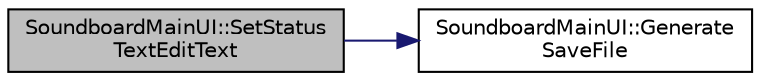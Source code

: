 digraph "SoundboardMainUI::SetStatusTextEditText"
{
 // LATEX_PDF_SIZE
  edge [fontname="Helvetica",fontsize="10",labelfontname="Helvetica",labelfontsize="10"];
  node [fontname="Helvetica",fontsize="10",shape=record];
  rankdir="LR";
  Node54 [label="SoundboardMainUI::SetStatus\lTextEditText",height=0.2,width=0.4,color="black", fillcolor="grey75", style="filled", fontcolor="black",tooltip="This function set the text of the permanent widget in the status bar."];
  Node54 -> Node55 [color="midnightblue",fontsize="10",style="solid",fontname="Helvetica"];
  Node55 [label="SoundboardMainUI::Generate\lSaveFile",height=0.2,width=0.4,color="black", fillcolor="white", style="filled",URL="$class_soundboard_main_u_i.html#ac1e1da89a9812412e2e9e92306925737",tooltip="Function to generate the .lidljson save file."];
}
